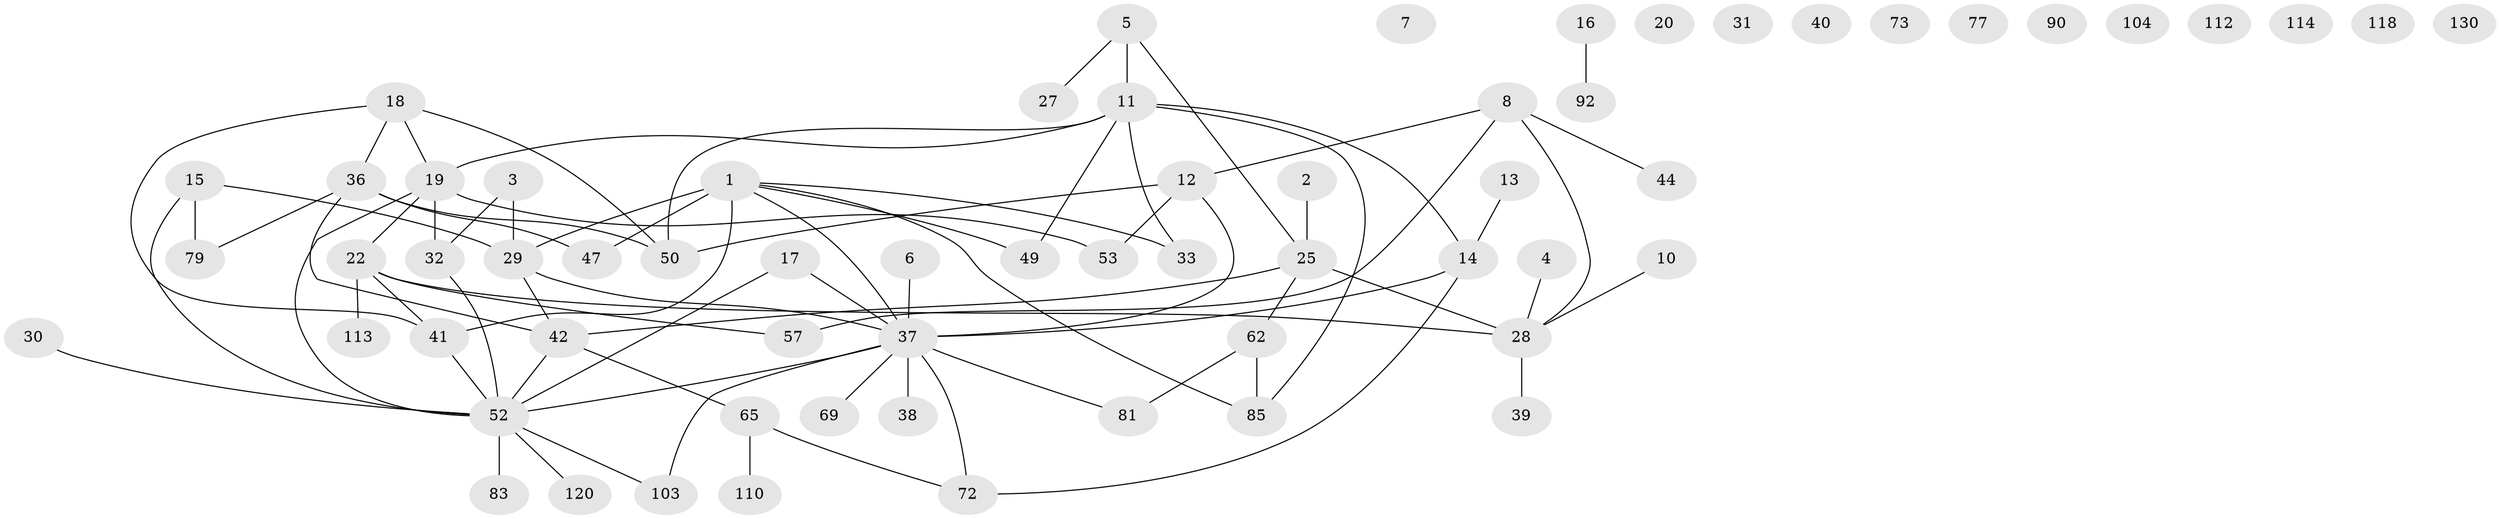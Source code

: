 // original degree distribution, {3: 0.1865671641791045, 1: 0.22388059701492538, 2: 0.2835820895522388, 4: 0.1417910447761194, 0: 0.08955223880597014, 6: 0.022388059701492536, 5: 0.04477611940298507, 9: 0.007462686567164179}
// Generated by graph-tools (version 1.1) at 2025/16/03/04/25 18:16:25]
// undirected, 63 vertices, 78 edges
graph export_dot {
graph [start="1"]
  node [color=gray90,style=filled];
  1 [super="+87+76"];
  2;
  3 [super="+26"];
  4 [super="+9"];
  5 [super="+56"];
  6 [super="+98+55"];
  7;
  8 [super="+115+75+63+43"];
  10 [super="+66"];
  11 [super="+97"];
  12 [super="+101"];
  13 [super="+34"];
  14 [super="+21"];
  15 [super="+23+86"];
  16 [super="+106"];
  17 [super="+88"];
  18 [super="+24+61"];
  19 [super="+71"];
  20;
  22 [super="+80+84"];
  25 [super="+132+58"];
  27 [super="+91"];
  28 [super="+99+116"];
  29 [super="+46"];
  30;
  31;
  32;
  33 [super="+82"];
  36 [super="+60"];
  37 [super="+54+108"];
  38;
  39 [super="+102"];
  40;
  41;
  42 [super="+111+48+51"];
  44 [super="+45"];
  47;
  49 [super="+68"];
  50 [super="+59"];
  52 [super="+119+70+95"];
  53;
  57 [super="+122+96"];
  62;
  65 [super="+67"];
  69 [super="+94"];
  72 [super="+78"];
  73;
  77;
  79;
  81 [super="+89"];
  83;
  85 [super="+100"];
  90;
  92 [super="+129"];
  103;
  104;
  110 [super="+125"];
  112;
  113;
  114;
  118;
  120;
  130;
  1 -- 29 [weight=3];
  1 -- 41;
  1 -- 33;
  1 -- 49;
  1 -- 37;
  1 -- 85;
  1 -- 47;
  2 -- 25;
  3 -- 32;
  3 -- 29;
  4 -- 28;
  5 -- 25;
  5 -- 27;
  5 -- 11;
  6 -- 37 [weight=3];
  8 -- 28;
  8 -- 44;
  8 -- 12;
  8 -- 57;
  10 -- 28;
  11 -- 33;
  11 -- 49;
  11 -- 50;
  11 -- 19;
  11 -- 85;
  11 -- 14;
  12 -- 37;
  12 -- 53;
  12 -- 50;
  13 -- 14;
  14 -- 72;
  14 -- 37;
  15 -- 29;
  15 -- 52;
  15 -- 79;
  16 -- 92;
  17 -- 37;
  17 -- 52;
  18 -- 36;
  18 -- 41;
  18 -- 19;
  18 -- 50;
  19 -- 32;
  19 -- 52;
  19 -- 53;
  19 -- 22;
  22 -- 113;
  22 -- 41;
  22 -- 28;
  22 -- 57;
  25 -- 28 [weight=2];
  25 -- 42;
  25 -- 62;
  28 -- 39;
  29 -- 37 [weight=2];
  29 -- 42 [weight=2];
  30 -- 52;
  32 -- 52;
  36 -- 79;
  36 -- 47;
  36 -- 50;
  36 -- 42;
  37 -- 69;
  37 -- 103;
  37 -- 38;
  37 -- 72;
  37 -- 81;
  37 -- 52;
  41 -- 52;
  42 -- 65;
  42 -- 52;
  52 -- 103;
  52 -- 83 [weight=2];
  52 -- 120;
  62 -- 85;
  62 -- 81;
  65 -- 110;
  65 -- 72;
}

